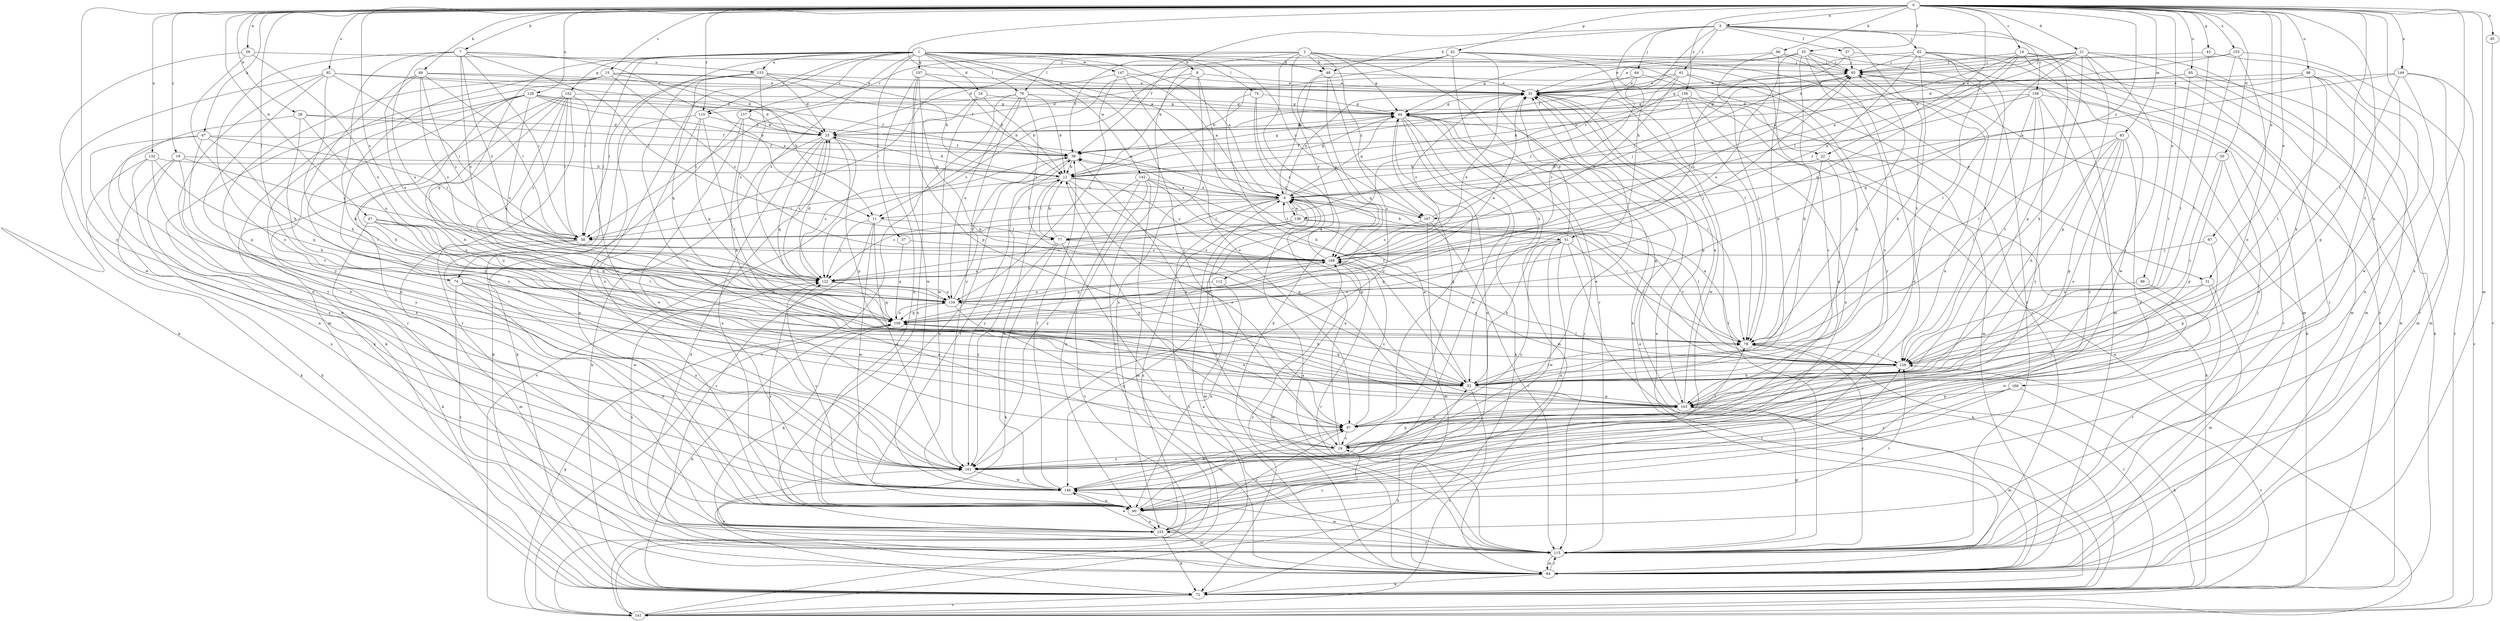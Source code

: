 strict digraph  {
0;
1;
2;
3;
6;
7;
8;
11;
12;
14;
15;
16;
19;
20;
21;
22;
24;
25;
26;
29;
31;
32;
35;
37;
38;
42;
43;
44;
47;
48;
51;
52;
57;
58;
61;
62;
64;
65;
66;
67;
69;
72;
74;
75;
76;
77;
78;
83;
84;
85;
86;
87;
90;
92;
95;
96;
97;
102;
103;
107;
109;
110;
112;
115;
122;
128;
129;
132;
133;
134;
137;
138;
139;
141;
142;
147;
148;
149;
153;
155;
156;
161;
166;
167;
168;
0 -> 3  [label=a];
0 -> 6  [label=a];
0 -> 7  [label=b];
0 -> 14  [label=c];
0 -> 15  [label=c];
0 -> 16  [label=c];
0 -> 20  [label=d];
0 -> 21  [label=d];
0 -> 22  [label=d];
0 -> 26  [label=e];
0 -> 29  [label=e];
0 -> 31  [label=e];
0 -> 35  [label=f];
0 -> 42  [label=g];
0 -> 43  [label=g];
0 -> 47  [label=h];
0 -> 66  [label=k];
0 -> 67  [label=k];
0 -> 69  [label=k];
0 -> 74  [label=l];
0 -> 83  [label=m];
0 -> 84  [label=m];
0 -> 85  [label=n];
0 -> 86  [label=n];
0 -> 87  [label=n];
0 -> 92  [label=o];
0 -> 95  [label=o];
0 -> 96  [label=o];
0 -> 97  [label=o];
0 -> 110  [label=r];
0 -> 122  [label=s];
0 -> 128  [label=t];
0 -> 129  [label=u];
0 -> 132  [label=u];
0 -> 149  [label=x];
0 -> 153  [label=x];
0 -> 155  [label=x];
0 -> 156  [label=y];
0 -> 161  [label=y];
0 -> 166  [label=z];
0 -> 167  [label=z];
1 -> 6  [label=a];
1 -> 8  [label=b];
1 -> 19  [label=c];
1 -> 22  [label=d];
1 -> 24  [label=d];
1 -> 48  [label=h];
1 -> 57  [label=i];
1 -> 58  [label=i];
1 -> 74  [label=l];
1 -> 75  [label=l];
1 -> 76  [label=l];
1 -> 90  [label=n];
1 -> 102  [label=p];
1 -> 107  [label=q];
1 -> 109  [label=q];
1 -> 110  [label=r];
1 -> 122  [label=s];
1 -> 133  [label=u];
1 -> 137  [label=v];
1 -> 142  [label=w];
1 -> 147  [label=w];
1 -> 161  [label=y];
1 -> 167  [label=z];
2 -> 11  [label=b];
2 -> 31  [label=e];
2 -> 44  [label=g];
2 -> 48  [label=h];
2 -> 72  [label=k];
2 -> 76  [label=l];
2 -> 110  [label=r];
2 -> 112  [label=r];
2 -> 115  [label=r];
2 -> 167  [label=z];
3 -> 37  [label=f];
3 -> 38  [label=f];
3 -> 48  [label=h];
3 -> 51  [label=h];
3 -> 61  [label=j];
3 -> 62  [label=j];
3 -> 64  [label=j];
3 -> 90  [label=n];
3 -> 103  [label=p];
3 -> 138  [label=v];
3 -> 139  [label=v];
6 -> 11  [label=b];
6 -> 32  [label=e];
6 -> 44  [label=g];
6 -> 51  [label=h];
6 -> 77  [label=l];
6 -> 122  [label=s];
6 -> 139  [label=v];
6 -> 141  [label=v];
6 -> 167  [label=z];
7 -> 11  [label=b];
7 -> 52  [label=h];
7 -> 58  [label=i];
7 -> 77  [label=l];
7 -> 97  [label=o];
7 -> 122  [label=s];
7 -> 133  [label=u];
7 -> 134  [label=u];
7 -> 168  [label=z];
8 -> 32  [label=e];
8 -> 122  [label=s];
8 -> 128  [label=t];
8 -> 141  [label=v];
8 -> 155  [label=x];
11 -> 77  [label=l];
11 -> 115  [label=r];
11 -> 122  [label=s];
11 -> 148  [label=w];
11 -> 161  [label=y];
12 -> 6  [label=a];
12 -> 25  [label=d];
12 -> 44  [label=g];
12 -> 58  [label=i];
12 -> 77  [label=l];
12 -> 97  [label=o];
12 -> 103  [label=p];
12 -> 161  [label=y];
12 -> 168  [label=z];
14 -> 6  [label=a];
14 -> 65  [label=j];
14 -> 77  [label=l];
14 -> 84  [label=m];
14 -> 115  [label=r];
14 -> 134  [label=u];
14 -> 148  [label=w];
15 -> 11  [label=b];
15 -> 32  [label=e];
15 -> 38  [label=f];
15 -> 84  [label=m];
15 -> 90  [label=n];
15 -> 161  [label=y];
15 -> 168  [label=z];
16 -> 12  [label=b];
16 -> 58  [label=i];
16 -> 72  [label=k];
16 -> 97  [label=o];
16 -> 155  [label=x];
19 -> 6  [label=a];
19 -> 12  [label=b];
19 -> 44  [label=g];
19 -> 78  [label=l];
19 -> 103  [label=p];
19 -> 109  [label=q];
19 -> 161  [label=y];
20 -> 12  [label=b];
20 -> 97  [label=o];
20 -> 103  [label=p];
20 -> 128  [label=t];
21 -> 6  [label=a];
21 -> 19  [label=c];
21 -> 25  [label=d];
21 -> 32  [label=e];
21 -> 52  [label=h];
21 -> 65  [label=j];
21 -> 72  [label=k];
21 -> 84  [label=m];
21 -> 103  [label=p];
21 -> 109  [label=q];
22 -> 12  [label=b];
22 -> 72  [label=k];
22 -> 78  [label=l];
22 -> 103  [label=p];
24 -> 12  [label=b];
24 -> 44  [label=g];
24 -> 148  [label=w];
24 -> 155  [label=x];
25 -> 38  [label=f];
25 -> 72  [label=k];
25 -> 90  [label=n];
25 -> 103  [label=p];
25 -> 109  [label=q];
25 -> 122  [label=s];
25 -> 141  [label=v];
26 -> 52  [label=h];
26 -> 65  [label=j];
26 -> 134  [label=u];
26 -> 148  [label=w];
29 -> 25  [label=d];
29 -> 38  [label=f];
29 -> 52  [label=h];
29 -> 134  [label=u];
29 -> 161  [label=y];
31 -> 84  [label=m];
31 -> 97  [label=o];
31 -> 115  [label=r];
31 -> 134  [label=u];
32 -> 44  [label=g];
32 -> 103  [label=p];
32 -> 115  [label=r];
32 -> 148  [label=w];
32 -> 168  [label=z];
35 -> 19  [label=c];
35 -> 32  [label=e];
35 -> 44  [label=g];
35 -> 52  [label=h];
35 -> 65  [label=j];
35 -> 90  [label=n];
35 -> 115  [label=r];
35 -> 134  [label=u];
37 -> 65  [label=j];
37 -> 84  [label=m];
37 -> 122  [label=s];
38 -> 12  [label=b];
38 -> 44  [label=g];
38 -> 90  [label=n];
38 -> 115  [label=r];
38 -> 122  [label=s];
42 -> 6  [label=a];
42 -> 12  [label=b];
42 -> 19  [label=c];
42 -> 38  [label=f];
42 -> 52  [label=h];
42 -> 65  [label=j];
42 -> 72  [label=k];
42 -> 78  [label=l];
43 -> 65  [label=j];
43 -> 128  [label=t];
43 -> 148  [label=w];
44 -> 25  [label=d];
44 -> 72  [label=k];
44 -> 78  [label=l];
44 -> 84  [label=m];
44 -> 90  [label=n];
44 -> 97  [label=o];
44 -> 115  [label=r];
44 -> 148  [label=w];
47 -> 58  [label=i];
47 -> 72  [label=k];
47 -> 78  [label=l];
47 -> 109  [label=q];
47 -> 122  [label=s];
47 -> 134  [label=u];
48 -> 32  [label=e];
48 -> 109  [label=q];
48 -> 161  [label=y];
48 -> 168  [label=z];
51 -> 32  [label=e];
51 -> 52  [label=h];
51 -> 72  [label=k];
51 -> 78  [label=l];
51 -> 90  [label=n];
51 -> 109  [label=q];
51 -> 148  [label=w];
51 -> 161  [label=y];
51 -> 168  [label=z];
52 -> 6  [label=a];
52 -> 65  [label=j];
52 -> 78  [label=l];
52 -> 103  [label=p];
52 -> 109  [label=q];
52 -> 141  [label=v];
57 -> 109  [label=q];
57 -> 168  [label=z];
58 -> 65  [label=j];
58 -> 84  [label=m];
58 -> 148  [label=w];
61 -> 12  [label=b];
61 -> 25  [label=d];
61 -> 32  [label=e];
61 -> 115  [label=r];
61 -> 161  [label=y];
61 -> 168  [label=z];
62 -> 38  [label=f];
62 -> 52  [label=h];
62 -> 65  [label=j];
62 -> 72  [label=k];
62 -> 78  [label=l];
62 -> 84  [label=m];
62 -> 128  [label=t];
62 -> 168  [label=z];
64 -> 12  [label=b];
64 -> 32  [label=e];
64 -> 52  [label=h];
64 -> 122  [label=s];
65 -> 32  [label=e];
65 -> 72  [label=k];
65 -> 78  [label=l];
66 -> 25  [label=d];
66 -> 52  [label=h];
66 -> 65  [label=j];
66 -> 78  [label=l];
66 -> 128  [label=t];
67 -> 38  [label=f];
67 -> 58  [label=i];
67 -> 78  [label=l];
67 -> 90  [label=n];
67 -> 148  [label=w];
67 -> 161  [label=y];
69 -> 25  [label=d];
69 -> 32  [label=e];
69 -> 58  [label=i];
69 -> 122  [label=s];
69 -> 134  [label=u];
69 -> 161  [label=y];
69 -> 168  [label=z];
72 -> 32  [label=e];
72 -> 78  [label=l];
72 -> 141  [label=v];
74 -> 90  [label=n];
74 -> 97  [label=o];
74 -> 115  [label=r];
74 -> 134  [label=u];
74 -> 161  [label=y];
75 -> 44  [label=g];
75 -> 52  [label=h];
75 -> 148  [label=w];
75 -> 168  [label=z];
76 -> 12  [label=b];
76 -> 44  [label=g];
76 -> 58  [label=i];
76 -> 134  [label=u];
76 -> 141  [label=v];
76 -> 161  [label=y];
76 -> 168  [label=z];
77 -> 12  [label=b];
77 -> 65  [label=j];
77 -> 72  [label=k];
77 -> 115  [label=r];
77 -> 161  [label=y];
77 -> 168  [label=z];
78 -> 6  [label=a];
78 -> 115  [label=r];
78 -> 128  [label=t];
83 -> 19  [label=c];
83 -> 38  [label=f];
83 -> 52  [label=h];
83 -> 78  [label=l];
83 -> 97  [label=o];
83 -> 103  [label=p];
83 -> 161  [label=y];
84 -> 25  [label=d];
84 -> 32  [label=e];
84 -> 72  [label=k];
84 -> 115  [label=r];
84 -> 161  [label=y];
84 -> 168  [label=z];
85 -> 141  [label=v];
86 -> 134  [label=u];
86 -> 148  [label=w];
87 -> 103  [label=p];
87 -> 168  [label=z];
90 -> 38  [label=f];
90 -> 84  [label=m];
90 -> 97  [label=o];
90 -> 122  [label=s];
90 -> 128  [label=t];
90 -> 155  [label=x];
92 -> 25  [label=d];
92 -> 32  [label=e];
92 -> 52  [label=h];
92 -> 58  [label=i];
92 -> 72  [label=k];
92 -> 90  [label=n];
92 -> 103  [label=p];
95 -> 32  [label=e];
95 -> 44  [label=g];
95 -> 72  [label=k];
95 -> 84  [label=m];
95 -> 128  [label=t];
96 -> 25  [label=d];
96 -> 32  [label=e];
96 -> 52  [label=h];
96 -> 84  [label=m];
96 -> 115  [label=r];
96 -> 128  [label=t];
97 -> 19  [label=c];
97 -> 168  [label=z];
102 -> 19  [label=c];
102 -> 44  [label=g];
102 -> 52  [label=h];
102 -> 58  [label=i];
102 -> 72  [label=k];
102 -> 109  [label=q];
102 -> 115  [label=r];
102 -> 122  [label=s];
102 -> 155  [label=x];
103 -> 32  [label=e];
103 -> 44  [label=g];
103 -> 84  [label=m];
103 -> 97  [label=o];
107 -> 12  [label=b];
107 -> 32  [label=e];
107 -> 52  [label=h];
107 -> 90  [label=n];
107 -> 103  [label=p];
107 -> 148  [label=w];
109 -> 65  [label=j];
109 -> 72  [label=k];
109 -> 78  [label=l];
109 -> 134  [label=u];
109 -> 168  [label=z];
110 -> 25  [label=d];
110 -> 72  [label=k];
110 -> 78  [label=l];
110 -> 90  [label=n];
110 -> 109  [label=q];
112 -> 90  [label=n];
112 -> 134  [label=u];
115 -> 6  [label=a];
115 -> 65  [label=j];
115 -> 84  [label=m];
115 -> 103  [label=p];
115 -> 122  [label=s];
115 -> 148  [label=w];
122 -> 25  [label=d];
122 -> 109  [label=q];
122 -> 134  [label=u];
128 -> 38  [label=f];
128 -> 52  [label=h];
128 -> 168  [label=z];
129 -> 6  [label=a];
129 -> 25  [label=d];
129 -> 38  [label=f];
129 -> 44  [label=g];
129 -> 52  [label=h];
129 -> 115  [label=r];
129 -> 134  [label=u];
129 -> 155  [label=x];
129 -> 161  [label=y];
132 -> 12  [label=b];
132 -> 72  [label=k];
132 -> 109  [label=q];
132 -> 128  [label=t];
132 -> 155  [label=x];
133 -> 12  [label=b];
133 -> 19  [label=c];
133 -> 25  [label=d];
133 -> 32  [label=e];
133 -> 58  [label=i];
133 -> 109  [label=q];
133 -> 122  [label=s];
134 -> 32  [label=e];
134 -> 38  [label=f];
134 -> 52  [label=h];
134 -> 97  [label=o];
134 -> 109  [label=q];
137 -> 6  [label=a];
137 -> 25  [label=d];
137 -> 52  [label=h];
137 -> 72  [label=k];
137 -> 148  [label=w];
138 -> 6  [label=a];
138 -> 44  [label=g];
138 -> 78  [label=l];
138 -> 90  [label=n];
138 -> 115  [label=r];
138 -> 128  [label=t];
138 -> 161  [label=y];
139 -> 6  [label=a];
139 -> 58  [label=i];
139 -> 78  [label=l];
139 -> 84  [label=m];
139 -> 122  [label=s];
139 -> 128  [label=t];
139 -> 155  [label=x];
141 -> 6  [label=a];
141 -> 32  [label=e];
141 -> 52  [label=h];
141 -> 109  [label=q];
141 -> 128  [label=t];
142 -> 6  [label=a];
142 -> 84  [label=m];
142 -> 90  [label=n];
142 -> 103  [label=p];
142 -> 128  [label=t];
142 -> 141  [label=v];
142 -> 161  [label=y];
147 -> 6  [label=a];
147 -> 32  [label=e];
147 -> 58  [label=i];
147 -> 97  [label=o];
147 -> 134  [label=u];
148 -> 12  [label=b];
148 -> 38  [label=f];
148 -> 90  [label=n];
148 -> 97  [label=o];
148 -> 122  [label=s];
149 -> 6  [label=a];
149 -> 32  [label=e];
149 -> 90  [label=n];
149 -> 103  [label=p];
149 -> 115  [label=r];
149 -> 141  [label=v];
153 -> 25  [label=d];
153 -> 65  [label=j];
153 -> 97  [label=o];
153 -> 128  [label=t];
153 -> 141  [label=v];
155 -> 19  [label=c];
155 -> 72  [label=k];
155 -> 97  [label=o];
155 -> 109  [label=q];
155 -> 115  [label=r];
155 -> 128  [label=t];
155 -> 148  [label=w];
156 -> 12  [label=b];
156 -> 44  [label=g];
156 -> 78  [label=l];
156 -> 84  [label=m];
156 -> 90  [label=n];
161 -> 32  [label=e];
161 -> 148  [label=w];
166 -> 72  [label=k];
166 -> 103  [label=p];
166 -> 148  [label=w];
166 -> 161  [label=y];
167 -> 38  [label=f];
167 -> 65  [label=j];
167 -> 84  [label=m];
167 -> 115  [label=r];
167 -> 168  [label=z];
168 -> 6  [label=a];
168 -> 32  [label=e];
168 -> 65  [label=j];
168 -> 84  [label=m];
168 -> 109  [label=q];
168 -> 115  [label=r];
168 -> 122  [label=s];
}
